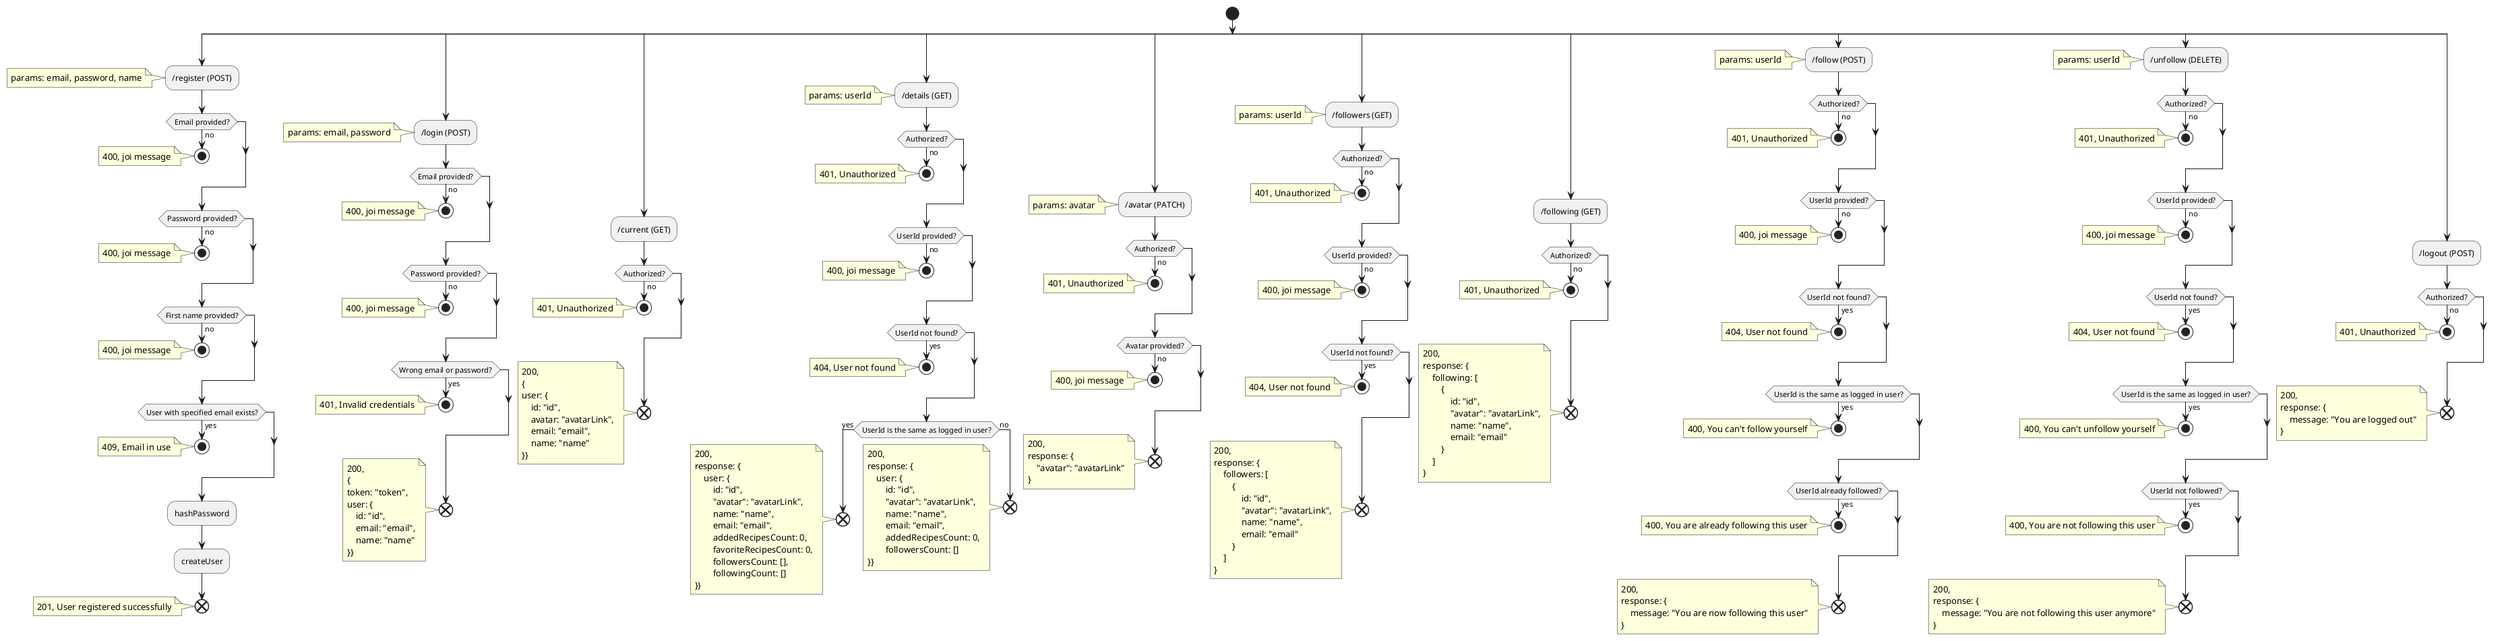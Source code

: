 @startuml users

!procedure $stop_if($param, $condition, $error, $message)
    if($param?) then ($condition)
        stop
        note left
            $error, $message
        end note
    endif
!endprocedure

!procedure $stop_if_unauthorized()
    $stop_if("Authorized", "no", "401", "Unauthorized")
!endprocedure
start

split
:/register (POST);
note left
    params: email, password, name
end note
$stop_if("Email provided", "no", "400", "joi message")
$stop_if("Password provided", "no", "400", "joi message")
$stop_if("First name provided", "no", "400", "joi message")
$stop_if("User with specified email exists", "yes", "409", "Email in use")
:hashPassword;
:createUser;

end
note left
    201, User registered successfully
end note

split again
:/login (POST);
note left
    params: email, password
end note
$stop_if("Email provided", "no", "400", "joi message")
$stop_if("Password provided", "no", "400", "joi message")
$stop_if("Wrong email or password", "yes", "401", "Invalid credentials")

end
note left
    200,
    {
    token: "token",
    user: {
        id: "id",
        email: "email",
        name: "name"
    }}
end note

split again
:/current (GET);
$stop_if_unauthorized()
end
note left
    200,
    {
    user: {
        id: "id",
        avatar: "avatarLink",
        email: "email",
        name: "name"
    }}
end note

split again
:/details (GET);
note left
    params: userId
end note
$stop_if_unauthorized()
$stop_if("UserId provided", "no", "400", "joi message")
$stop_if("UserId not found", "yes", "404", "User not found")
if(UserId is the same as logged in user?) then (yes)
    end
    note left
        200,
        response: {
            user: {
                id: "id",
                "avatar": "avatarLink",
                name: "name",
                email: "email",
                addedRecipesCount: 0,
                favoriteRecipesCount: 0,
                followersCount: [],
                followingCount: []
        }}
    end note
else (no)
    end
    note left
        200,
        response: {
            user: {
                id: "id",
                "avatar": "avatarLink",
                name: "name",
                email: "email",
                addedRecipesCount: 0,
                followersCount: []
        }}
    end note
endif

split again
:/avatar (PATCH);
note left
    params: avatar
end note
$stop_if_unauthorized()
$stop_if("Avatar provided", "no", "400", "joi message")
end
note left
    200,
    response: {
        "avatar": "avatarLink"
    }
end note

split again
:/followers (GET);
note left
    params: userId
end note
$stop_if_unauthorized()
$stop_if("UserId provided", "no", "400", "joi message")
$stop_if("UserId not found", "yes", "404", "User not found")
end
note left
    200,
    response: {
        followers: [
            {
                id: "id",
                "avatar": "avatarLink",
                name: "name",
                email: "email"
            }
        ]
    }
end note

split again
:/following (GET);
$stop_if_unauthorized()
end
note left
    200,
    response: {
        following: [
            {
                id: "id",
                "avatar": "avatarLink",
                name: "name",
                email: "email"
            }
        ]
    }
end note

split again
:/follow (POST);
note left
    params: userId
end note
$stop_if_unauthorized()
$stop_if("UserId provided", "no", "400", "joi message")
$stop_if("UserId not found", "yes", "404", "User not found")
$stop_if("UserId is the same as logged in user", "yes", "400", "You can't follow yourself")
$stop_if("UserId already followed", "yes", "400", "You are already following this user")

end
note left
    200,
    response: {
        message: "You are now following this user"
    }
end note

split again
:/unfollow (DELETE);
note left
    params: userId
end note
$stop_if_unauthorized()
$stop_if("UserId provided", "no", "400", "joi message")
$stop_if("UserId not found", "yes", "404", "User not found")
$stop_if("UserId is the same as logged in user", "yes", "400", "You can't unfollow yourself")
$stop_if("UserId not followed", "yes", "400", "You are not following this user")

end
note left
    200,
    response: {
        message: "You are not following this user anymore"
    }
end note

split again
:/logout (POST);
$stop_if_unauthorized()
end
note left
    200,
    response: {
        message: "You are logged out"
    }
end note

@enduml
